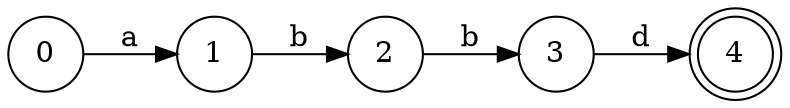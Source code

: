 // Diagrama NFA
strict digraph {
	rankdir=LR
	node [shape=circle]
	0 -> 1 [label=a]
	1 -> 2 [label=b]
	0 -> 1
	2 -> 3 [label=b]
	0 -> 1
	3 -> 4 [label=d]
	4 [shape=doublecircle]
}
